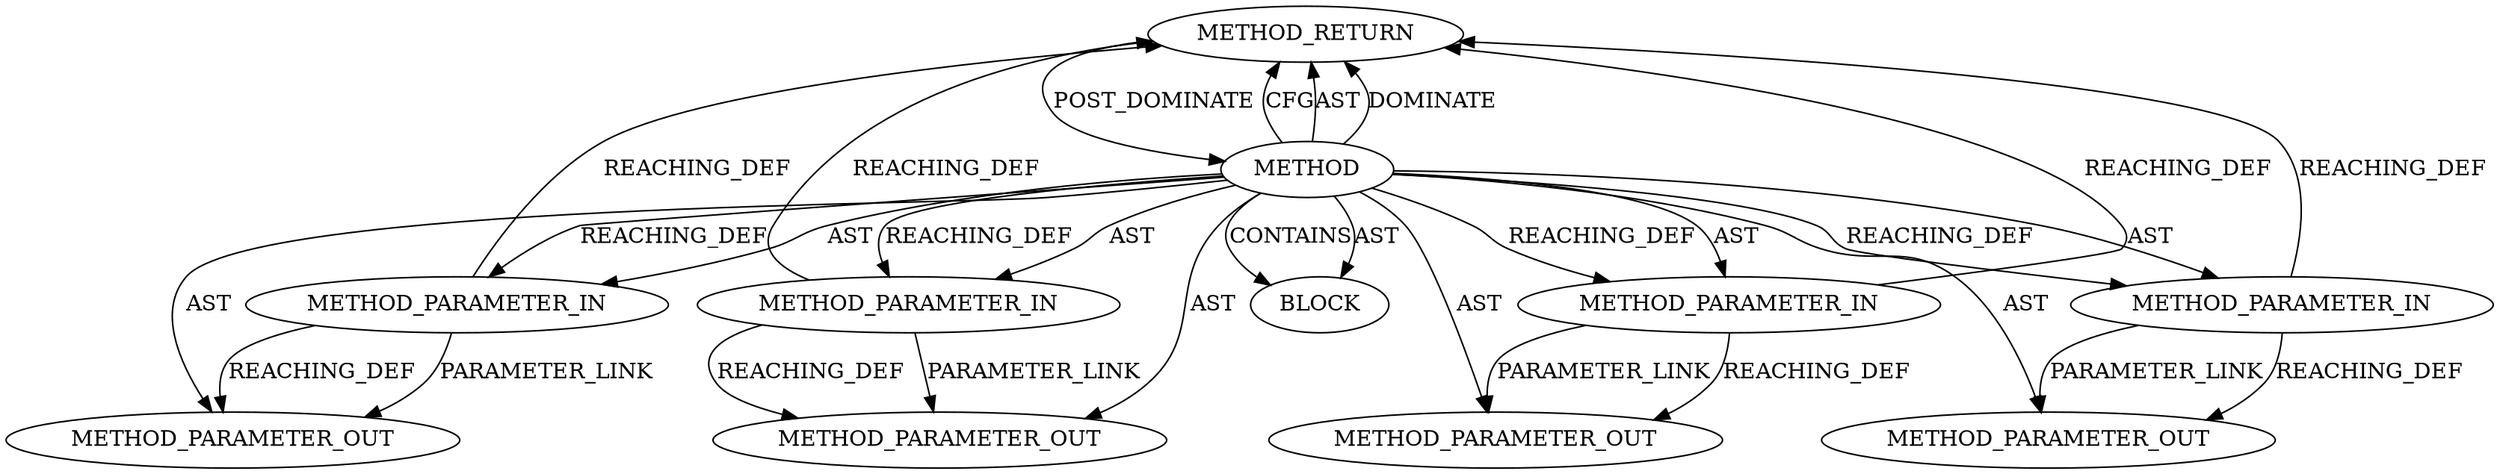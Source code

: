 digraph {
  20692 [label=METHOD_RETURN ORDER=2 CODE="RET" TYPE_FULL_NAME="ANY" EVALUATION_STRATEGY="BY_VALUE"]
  22276 [label=METHOD_PARAMETER_OUT ORDER=1 CODE="p1" IS_VARIADIC=false TYPE_FULL_NAME="ANY" EVALUATION_STRATEGY="BY_VALUE" INDEX=1 NAME="p1"]
  22278 [label=METHOD_PARAMETER_OUT ORDER=3 CODE="p3" IS_VARIADIC=false TYPE_FULL_NAME="ANY" EVALUATION_STRATEGY="BY_VALUE" INDEX=3 NAME="p3"]
  22277 [label=METHOD_PARAMETER_OUT ORDER=2 CODE="p2" IS_VARIADIC=false TYPE_FULL_NAME="ANY" EVALUATION_STRATEGY="BY_VALUE" INDEX=2 NAME="p2"]
  20689 [label=METHOD_PARAMETER_IN ORDER=3 CODE="p3" IS_VARIADIC=false TYPE_FULL_NAME="ANY" EVALUATION_STRATEGY="BY_VALUE" INDEX=3 NAME="p3"]
  22279 [label=METHOD_PARAMETER_OUT ORDER=4 CODE="p4" IS_VARIADIC=false TYPE_FULL_NAME="ANY" EVALUATION_STRATEGY="BY_VALUE" INDEX=4 NAME="p4"]
  20686 [label=METHOD AST_PARENT_TYPE="NAMESPACE_BLOCK" AST_PARENT_FULL_NAME="<global>" ORDER=0 CODE="<empty>" FULL_NAME="aead_request_set_callback" IS_EXTERNAL=true FILENAME="<empty>" SIGNATURE="" NAME="aead_request_set_callback"]
  20690 [label=METHOD_PARAMETER_IN ORDER=4 CODE="p4" IS_VARIADIC=false TYPE_FULL_NAME="ANY" EVALUATION_STRATEGY="BY_VALUE" INDEX=4 NAME="p4"]
  20687 [label=METHOD_PARAMETER_IN ORDER=1 CODE="p1" IS_VARIADIC=false TYPE_FULL_NAME="ANY" EVALUATION_STRATEGY="BY_VALUE" INDEX=1 NAME="p1"]
  20688 [label=METHOD_PARAMETER_IN ORDER=2 CODE="p2" IS_VARIADIC=false TYPE_FULL_NAME="ANY" EVALUATION_STRATEGY="BY_VALUE" INDEX=2 NAME="p2"]
  20691 [label=BLOCK ORDER=1 ARGUMENT_INDEX=1 CODE="<empty>" TYPE_FULL_NAME="ANY"]
  20686 -> 20690 [label=REACHING_DEF VARIABLE=""]
  20686 -> 20692 [label=CFG ]
  20690 -> 20692 [label=REACHING_DEF VARIABLE="p4"]
  20686 -> 20692 [label=AST ]
  20689 -> 22278 [label=PARAMETER_LINK ]
  20688 -> 22277 [label=PARAMETER_LINK ]
  20687 -> 22276 [label=REACHING_DEF VARIABLE="p1"]
  20686 -> 20687 [label=REACHING_DEF VARIABLE=""]
  20688 -> 20692 [label=REACHING_DEF VARIABLE="p2"]
  20686 -> 20689 [label=AST ]
  20686 -> 20691 [label=CONTAINS ]
  20686 -> 20689 [label=REACHING_DEF VARIABLE=""]
  20686 -> 22277 [label=AST ]
  20689 -> 22278 [label=REACHING_DEF VARIABLE="p3"]
  20687 -> 20692 [label=REACHING_DEF VARIABLE="p1"]
  20689 -> 20692 [label=REACHING_DEF VARIABLE="p3"]
  20686 -> 22276 [label=AST ]
  20686 -> 20688 [label=REACHING_DEF VARIABLE=""]
  20686 -> 22279 [label=AST ]
  20692 -> 20686 [label=POST_DOMINATE ]
  20686 -> 20688 [label=AST ]
  20686 -> 20691 [label=AST ]
  20686 -> 20690 [label=AST ]
  20690 -> 22279 [label=PARAMETER_LINK ]
  20686 -> 22278 [label=AST ]
  20687 -> 22276 [label=PARAMETER_LINK ]
  20690 -> 22279 [label=REACHING_DEF VARIABLE="p4"]
  20686 -> 20687 [label=AST ]
  20688 -> 22277 [label=REACHING_DEF VARIABLE="p2"]
  20686 -> 20692 [label=DOMINATE ]
}
